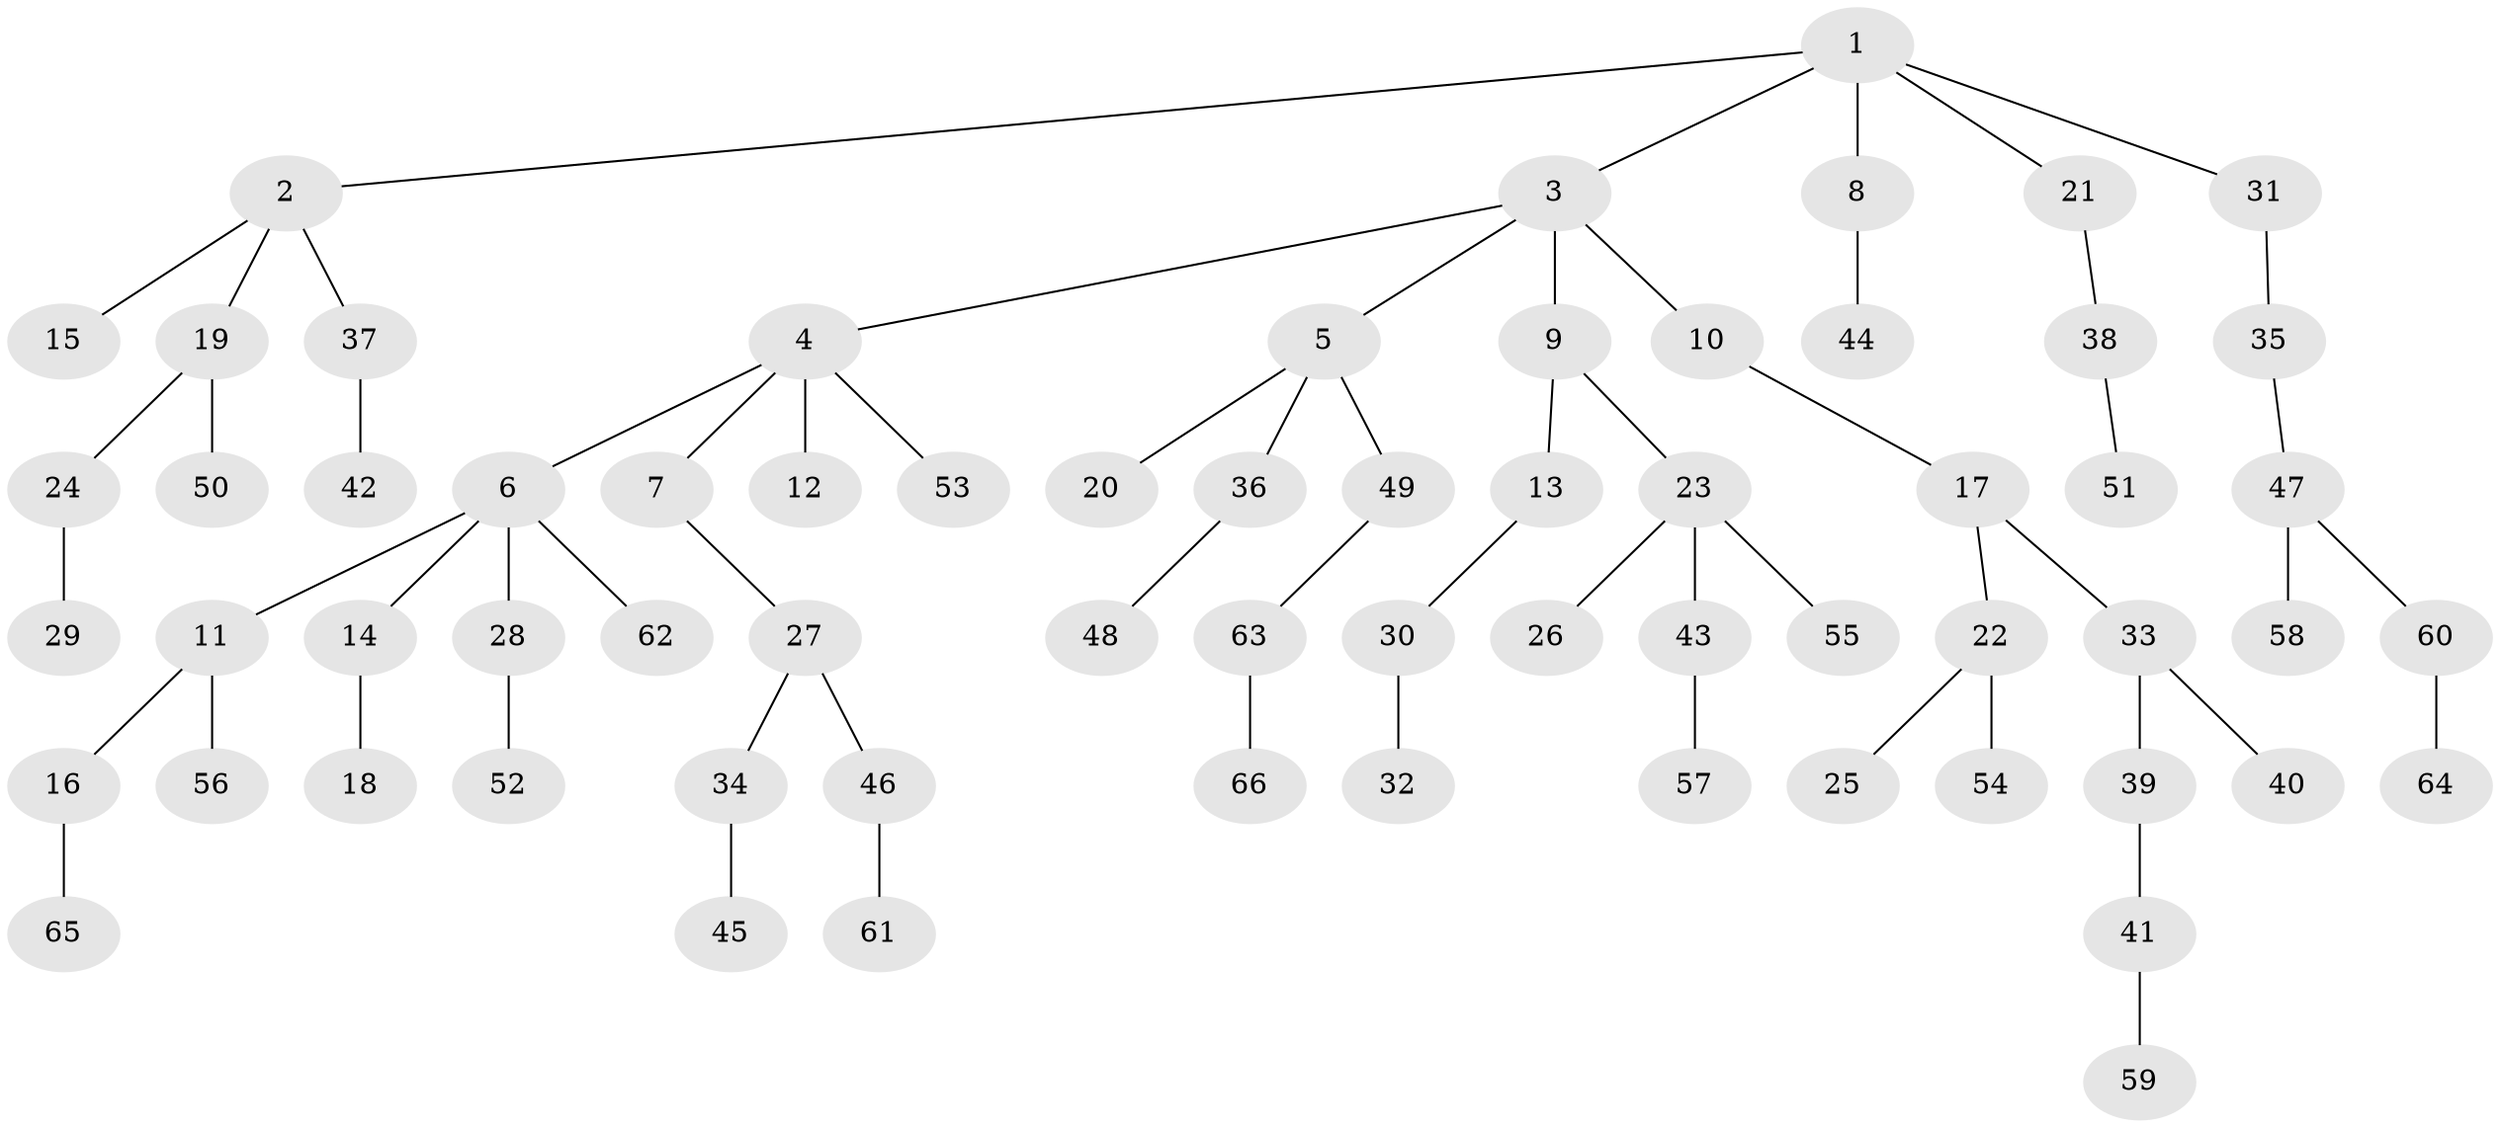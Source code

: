 // coarse degree distribution, {5: 0.07142857142857142, 3: 0.14285714285714285, 4: 0.047619047619047616, 2: 0.23809523809523808, 1: 0.5}
// Generated by graph-tools (version 1.1) at 2025/52/02/27/25 19:52:09]
// undirected, 66 vertices, 65 edges
graph export_dot {
graph [start="1"]
  node [color=gray90,style=filled];
  1;
  2;
  3;
  4;
  5;
  6;
  7;
  8;
  9;
  10;
  11;
  12;
  13;
  14;
  15;
  16;
  17;
  18;
  19;
  20;
  21;
  22;
  23;
  24;
  25;
  26;
  27;
  28;
  29;
  30;
  31;
  32;
  33;
  34;
  35;
  36;
  37;
  38;
  39;
  40;
  41;
  42;
  43;
  44;
  45;
  46;
  47;
  48;
  49;
  50;
  51;
  52;
  53;
  54;
  55;
  56;
  57;
  58;
  59;
  60;
  61;
  62;
  63;
  64;
  65;
  66;
  1 -- 2;
  1 -- 3;
  1 -- 8;
  1 -- 21;
  1 -- 31;
  2 -- 15;
  2 -- 19;
  2 -- 37;
  3 -- 4;
  3 -- 5;
  3 -- 9;
  3 -- 10;
  4 -- 6;
  4 -- 7;
  4 -- 12;
  4 -- 53;
  5 -- 20;
  5 -- 36;
  5 -- 49;
  6 -- 11;
  6 -- 14;
  6 -- 28;
  6 -- 62;
  7 -- 27;
  8 -- 44;
  9 -- 13;
  9 -- 23;
  10 -- 17;
  11 -- 16;
  11 -- 56;
  13 -- 30;
  14 -- 18;
  16 -- 65;
  17 -- 22;
  17 -- 33;
  19 -- 24;
  19 -- 50;
  21 -- 38;
  22 -- 25;
  22 -- 54;
  23 -- 26;
  23 -- 43;
  23 -- 55;
  24 -- 29;
  27 -- 34;
  27 -- 46;
  28 -- 52;
  30 -- 32;
  31 -- 35;
  33 -- 39;
  33 -- 40;
  34 -- 45;
  35 -- 47;
  36 -- 48;
  37 -- 42;
  38 -- 51;
  39 -- 41;
  41 -- 59;
  43 -- 57;
  46 -- 61;
  47 -- 58;
  47 -- 60;
  49 -- 63;
  60 -- 64;
  63 -- 66;
}
